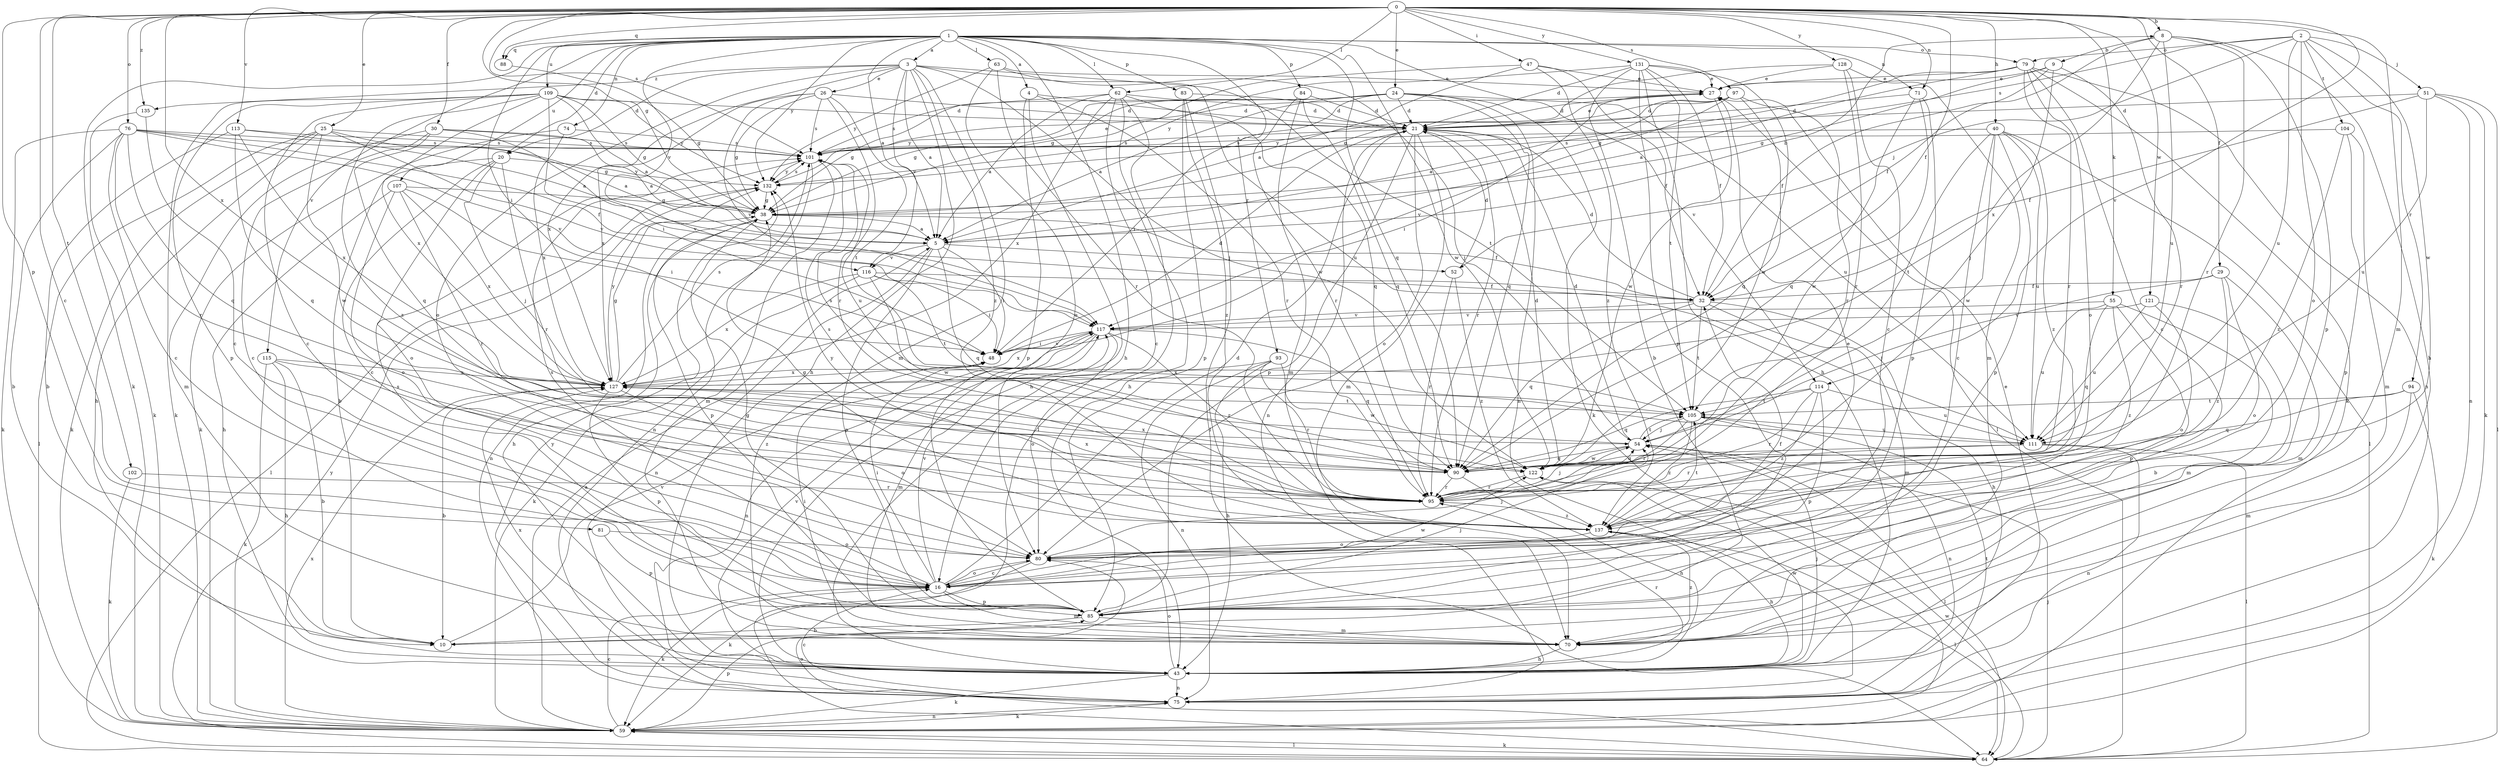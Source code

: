 strict digraph  {
0;
1;
2;
3;
4;
5;
8;
9;
10;
16;
20;
21;
24;
25;
26;
27;
29;
30;
32;
38;
40;
43;
47;
48;
51;
52;
54;
55;
59;
62;
63;
64;
70;
71;
74;
75;
76;
79;
80;
81;
83;
84;
85;
88;
90;
93;
94;
95;
97;
101;
102;
104;
105;
107;
109;
111;
113;
114;
115;
116;
117;
121;
122;
127;
128;
131;
132;
135;
137;
0 -> 8  [label=b];
0 -> 16  [label=c];
0 -> 24  [label=e];
0 -> 25  [label=e];
0 -> 29  [label=f];
0 -> 30  [label=f];
0 -> 32  [label=f];
0 -> 38  [label=g];
0 -> 40  [label=h];
0 -> 47  [label=i];
0 -> 55  [label=k];
0 -> 62  [label=l];
0 -> 70  [label=m];
0 -> 71  [label=n];
0 -> 76  [label=o];
0 -> 81  [label=p];
0 -> 88  [label=q];
0 -> 97  [label=s];
0 -> 101  [label=s];
0 -> 102  [label=t];
0 -> 113  [label=v];
0 -> 114  [label=v];
0 -> 121  [label=w];
0 -> 127  [label=x];
0 -> 128  [label=y];
0 -> 131  [label=y];
0 -> 135  [label=z];
1 -> 3  [label=a];
1 -> 4  [label=a];
1 -> 5  [label=a];
1 -> 20  [label=d];
1 -> 43  [label=h];
1 -> 48  [label=i];
1 -> 59  [label=k];
1 -> 62  [label=l];
1 -> 63  [label=l];
1 -> 71  [label=n];
1 -> 74  [label=n];
1 -> 79  [label=o];
1 -> 83  [label=p];
1 -> 84  [label=p];
1 -> 88  [label=q];
1 -> 90  [label=q];
1 -> 93  [label=r];
1 -> 107  [label=u];
1 -> 109  [label=u];
1 -> 114  [label=v];
1 -> 115  [label=v];
1 -> 116  [label=v];
1 -> 122  [label=w];
1 -> 132  [label=y];
2 -> 51  [label=j];
2 -> 52  [label=j];
2 -> 79  [label=o];
2 -> 80  [label=o];
2 -> 94  [label=r];
2 -> 101  [label=s];
2 -> 104  [label=t];
2 -> 111  [label=u];
2 -> 122  [label=w];
3 -> 5  [label=a];
3 -> 20  [label=d];
3 -> 26  [label=e];
3 -> 43  [label=h];
3 -> 70  [label=m];
3 -> 80  [label=o];
3 -> 105  [label=t];
3 -> 111  [label=u];
3 -> 116  [label=v];
3 -> 122  [label=w];
3 -> 127  [label=x];
3 -> 135  [label=z];
3 -> 137  [label=z];
4 -> 21  [label=d];
4 -> 43  [label=h];
4 -> 85  [label=p];
4 -> 95  [label=r];
5 -> 8  [label=b];
5 -> 48  [label=i];
5 -> 52  [label=j];
5 -> 75  [label=n];
5 -> 85  [label=p];
5 -> 90  [label=q];
5 -> 116  [label=v];
8 -> 9  [label=b];
8 -> 32  [label=f];
8 -> 43  [label=h];
8 -> 85  [label=p];
8 -> 95  [label=r];
8 -> 111  [label=u];
8 -> 127  [label=x];
9 -> 27  [label=e];
9 -> 32  [label=f];
9 -> 38  [label=g];
9 -> 54  [label=j];
9 -> 95  [label=r];
10 -> 117  [label=v];
16 -> 21  [label=d];
16 -> 27  [label=e];
16 -> 32  [label=f];
16 -> 48  [label=i];
16 -> 59  [label=k];
16 -> 70  [label=m];
16 -> 80  [label=o];
16 -> 85  [label=p];
16 -> 101  [label=s];
16 -> 117  [label=v];
16 -> 122  [label=w];
20 -> 10  [label=b];
20 -> 16  [label=c];
20 -> 54  [label=j];
20 -> 80  [label=o];
20 -> 95  [label=r];
20 -> 132  [label=y];
21 -> 27  [label=e];
21 -> 70  [label=m];
21 -> 75  [label=n];
21 -> 80  [label=o];
21 -> 85  [label=p];
21 -> 95  [label=r];
21 -> 101  [label=s];
24 -> 5  [label=a];
24 -> 21  [label=d];
24 -> 38  [label=g];
24 -> 48  [label=i];
24 -> 59  [label=k];
24 -> 75  [label=n];
24 -> 90  [label=q];
24 -> 101  [label=s];
24 -> 111  [label=u];
24 -> 132  [label=y];
25 -> 5  [label=a];
25 -> 43  [label=h];
25 -> 59  [label=k];
25 -> 64  [label=l];
25 -> 101  [label=s];
25 -> 117  [label=v];
25 -> 122  [label=w];
26 -> 21  [label=d];
26 -> 38  [label=g];
26 -> 95  [label=r];
26 -> 101  [label=s];
26 -> 105  [label=t];
26 -> 117  [label=v];
26 -> 127  [label=x];
27 -> 21  [label=d];
27 -> 48  [label=i];
27 -> 64  [label=l];
27 -> 122  [label=w];
29 -> 32  [label=f];
29 -> 54  [label=j];
29 -> 70  [label=m];
29 -> 80  [label=o];
29 -> 137  [label=z];
30 -> 5  [label=a];
30 -> 16  [label=c];
30 -> 70  [label=m];
30 -> 90  [label=q];
30 -> 101  [label=s];
30 -> 117  [label=v];
32 -> 21  [label=d];
32 -> 43  [label=h];
32 -> 70  [label=m];
32 -> 90  [label=q];
32 -> 105  [label=t];
32 -> 117  [label=v];
38 -> 5  [label=a];
38 -> 32  [label=f];
38 -> 43  [label=h];
38 -> 75  [label=n];
38 -> 85  [label=p];
40 -> 16  [label=c];
40 -> 64  [label=l];
40 -> 85  [label=p];
40 -> 101  [label=s];
40 -> 105  [label=t];
40 -> 111  [label=u];
40 -> 122  [label=w];
40 -> 137  [label=z];
43 -> 27  [label=e];
43 -> 54  [label=j];
43 -> 59  [label=k];
43 -> 75  [label=n];
43 -> 80  [label=o];
43 -> 95  [label=r];
43 -> 117  [label=v];
43 -> 122  [label=w];
43 -> 127  [label=x];
47 -> 5  [label=a];
47 -> 27  [label=e];
47 -> 32  [label=f];
47 -> 38  [label=g];
47 -> 137  [label=z];
48 -> 21  [label=d];
48 -> 117  [label=v];
48 -> 127  [label=x];
51 -> 21  [label=d];
51 -> 32  [label=f];
51 -> 59  [label=k];
51 -> 64  [label=l];
51 -> 75  [label=n];
51 -> 111  [label=u];
52 -> 21  [label=d];
52 -> 95  [label=r];
52 -> 137  [label=z];
54 -> 21  [label=d];
54 -> 64  [label=l];
54 -> 90  [label=q];
54 -> 101  [label=s];
54 -> 105  [label=t];
54 -> 122  [label=w];
55 -> 10  [label=b];
55 -> 85  [label=p];
55 -> 90  [label=q];
55 -> 111  [label=u];
55 -> 117  [label=v];
55 -> 137  [label=z];
59 -> 5  [label=a];
59 -> 16  [label=c];
59 -> 64  [label=l];
59 -> 75  [label=n];
59 -> 85  [label=p];
59 -> 127  [label=x];
62 -> 5  [label=a];
62 -> 16  [label=c];
62 -> 21  [label=d];
62 -> 38  [label=g];
62 -> 43  [label=h];
62 -> 64  [label=l];
62 -> 90  [label=q];
62 -> 127  [label=x];
63 -> 27  [label=e];
63 -> 54  [label=j];
63 -> 80  [label=o];
63 -> 95  [label=r];
63 -> 132  [label=y];
64 -> 54  [label=j];
64 -> 59  [label=k];
64 -> 80  [label=o];
64 -> 122  [label=w];
64 -> 132  [label=y];
70 -> 43  [label=h];
70 -> 48  [label=i];
70 -> 137  [label=z];
71 -> 21  [label=d];
71 -> 85  [label=p];
71 -> 90  [label=q];
71 -> 122  [label=w];
74 -> 59  [label=k];
74 -> 101  [label=s];
74 -> 127  [label=x];
75 -> 16  [label=c];
75 -> 59  [label=k];
75 -> 105  [label=t];
75 -> 132  [label=y];
76 -> 10  [label=b];
76 -> 16  [label=c];
76 -> 32  [label=f];
76 -> 38  [label=g];
76 -> 59  [label=k];
76 -> 90  [label=q];
76 -> 95  [label=r];
76 -> 101  [label=s];
76 -> 117  [label=v];
79 -> 5  [label=a];
79 -> 16  [label=c];
79 -> 27  [label=e];
79 -> 38  [label=g];
79 -> 59  [label=k];
79 -> 75  [label=n];
79 -> 80  [label=o];
79 -> 95  [label=r];
80 -> 16  [label=c];
80 -> 54  [label=j];
80 -> 59  [label=k];
81 -> 80  [label=o];
81 -> 85  [label=p];
83 -> 21  [label=d];
83 -> 64  [label=l];
83 -> 85  [label=p];
83 -> 137  [label=z];
84 -> 21  [label=d];
84 -> 70  [label=m];
84 -> 90  [label=q];
84 -> 95  [label=r];
85 -> 10  [label=b];
85 -> 38  [label=g];
85 -> 54  [label=j];
85 -> 70  [label=m];
85 -> 101  [label=s];
88 -> 38  [label=g];
90 -> 43  [label=h];
90 -> 95  [label=r];
90 -> 127  [label=x];
93 -> 43  [label=h];
93 -> 75  [label=n];
93 -> 95  [label=r];
93 -> 122  [label=w];
93 -> 127  [label=x];
94 -> 59  [label=k];
94 -> 70  [label=m];
94 -> 90  [label=q];
94 -> 105  [label=t];
95 -> 54  [label=j];
95 -> 101  [label=s];
95 -> 127  [label=x];
95 -> 137  [label=z];
97 -> 5  [label=a];
97 -> 21  [label=d];
97 -> 90  [label=q];
97 -> 95  [label=r];
97 -> 117  [label=v];
97 -> 132  [label=y];
101 -> 27  [label=e];
101 -> 70  [label=m];
101 -> 75  [label=n];
101 -> 111  [label=u];
101 -> 132  [label=y];
102 -> 59  [label=k];
102 -> 95  [label=r];
104 -> 70  [label=m];
104 -> 85  [label=p];
104 -> 101  [label=s];
104 -> 137  [label=z];
105 -> 54  [label=j];
105 -> 75  [label=n];
105 -> 95  [label=r];
105 -> 111  [label=u];
105 -> 137  [label=z];
107 -> 38  [label=g];
107 -> 43  [label=h];
107 -> 48  [label=i];
107 -> 80  [label=o];
107 -> 95  [label=r];
107 -> 127  [label=x];
109 -> 5  [label=a];
109 -> 16  [label=c];
109 -> 21  [label=d];
109 -> 38  [label=g];
109 -> 48  [label=i];
109 -> 59  [label=k];
109 -> 85  [label=p];
109 -> 127  [label=x];
109 -> 132  [label=y];
109 -> 137  [label=z];
111 -> 64  [label=l];
111 -> 75  [label=n];
111 -> 90  [label=q];
111 -> 95  [label=r];
113 -> 5  [label=a];
113 -> 10  [label=b];
113 -> 90  [label=q];
113 -> 101  [label=s];
113 -> 127  [label=x];
114 -> 85  [label=p];
114 -> 90  [label=q];
114 -> 95  [label=r];
114 -> 105  [label=t];
114 -> 111  [label=u];
114 -> 137  [label=z];
115 -> 10  [label=b];
115 -> 43  [label=h];
115 -> 59  [label=k];
115 -> 127  [label=x];
115 -> 137  [label=z];
116 -> 32  [label=f];
116 -> 48  [label=i];
116 -> 59  [label=k];
116 -> 105  [label=t];
116 -> 122  [label=w];
116 -> 127  [label=x];
117 -> 48  [label=i];
117 -> 70  [label=m];
117 -> 75  [label=n];
117 -> 80  [label=o];
117 -> 90  [label=q];
117 -> 95  [label=r];
117 -> 127  [label=x];
121 -> 70  [label=m];
121 -> 80  [label=o];
121 -> 111  [label=u];
121 -> 117  [label=v];
122 -> 21  [label=d];
122 -> 95  [label=r];
127 -> 10  [label=b];
127 -> 38  [label=g];
127 -> 80  [label=o];
127 -> 85  [label=p];
127 -> 101  [label=s];
127 -> 105  [label=t];
127 -> 132  [label=y];
128 -> 16  [label=c];
128 -> 27  [label=e];
128 -> 38  [label=g];
128 -> 70  [label=m];
128 -> 95  [label=r];
131 -> 10  [label=b];
131 -> 21  [label=d];
131 -> 27  [label=e];
131 -> 32  [label=f];
131 -> 43  [label=h];
131 -> 85  [label=p];
131 -> 105  [label=t];
131 -> 122  [label=w];
131 -> 132  [label=y];
132 -> 38  [label=g];
132 -> 64  [label=l];
132 -> 101  [label=s];
135 -> 16  [label=c];
135 -> 59  [label=k];
137 -> 38  [label=g];
137 -> 43  [label=h];
137 -> 64  [label=l];
137 -> 80  [label=o];
137 -> 105  [label=t];
137 -> 132  [label=y];
}
